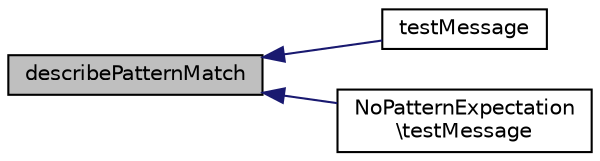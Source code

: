 digraph "describePatternMatch"
{
  edge [fontname="Helvetica",fontsize="10",labelfontname="Helvetica",labelfontsize="10"];
  node [fontname="Helvetica",fontsize="10",shape=record];
  rankdir="LR";
  Node1 [label="describePatternMatch",height=0.2,width=0.4,color="black", fillcolor="grey75", style="filled" fontcolor="black"];
  Node1 -> Node2 [dir="back",color="midnightblue",fontsize="10",style="solid",fontname="Helvetica"];
  Node2 [label="testMessage",height=0.2,width=0.4,color="black", fillcolor="white", style="filled",URL="$class_pattern_expectation.html#a4261cc878f60ae0a7a6058111d3fb767"];
  Node1 -> Node3 [dir="back",color="midnightblue",fontsize="10",style="solid",fontname="Helvetica"];
  Node3 [label="NoPatternExpectation\l\\testMessage",height=0.2,width=0.4,color="black", fillcolor="white", style="filled",URL="$class_no_pattern_expectation.html#a4261cc878f60ae0a7a6058111d3fb767"];
}
